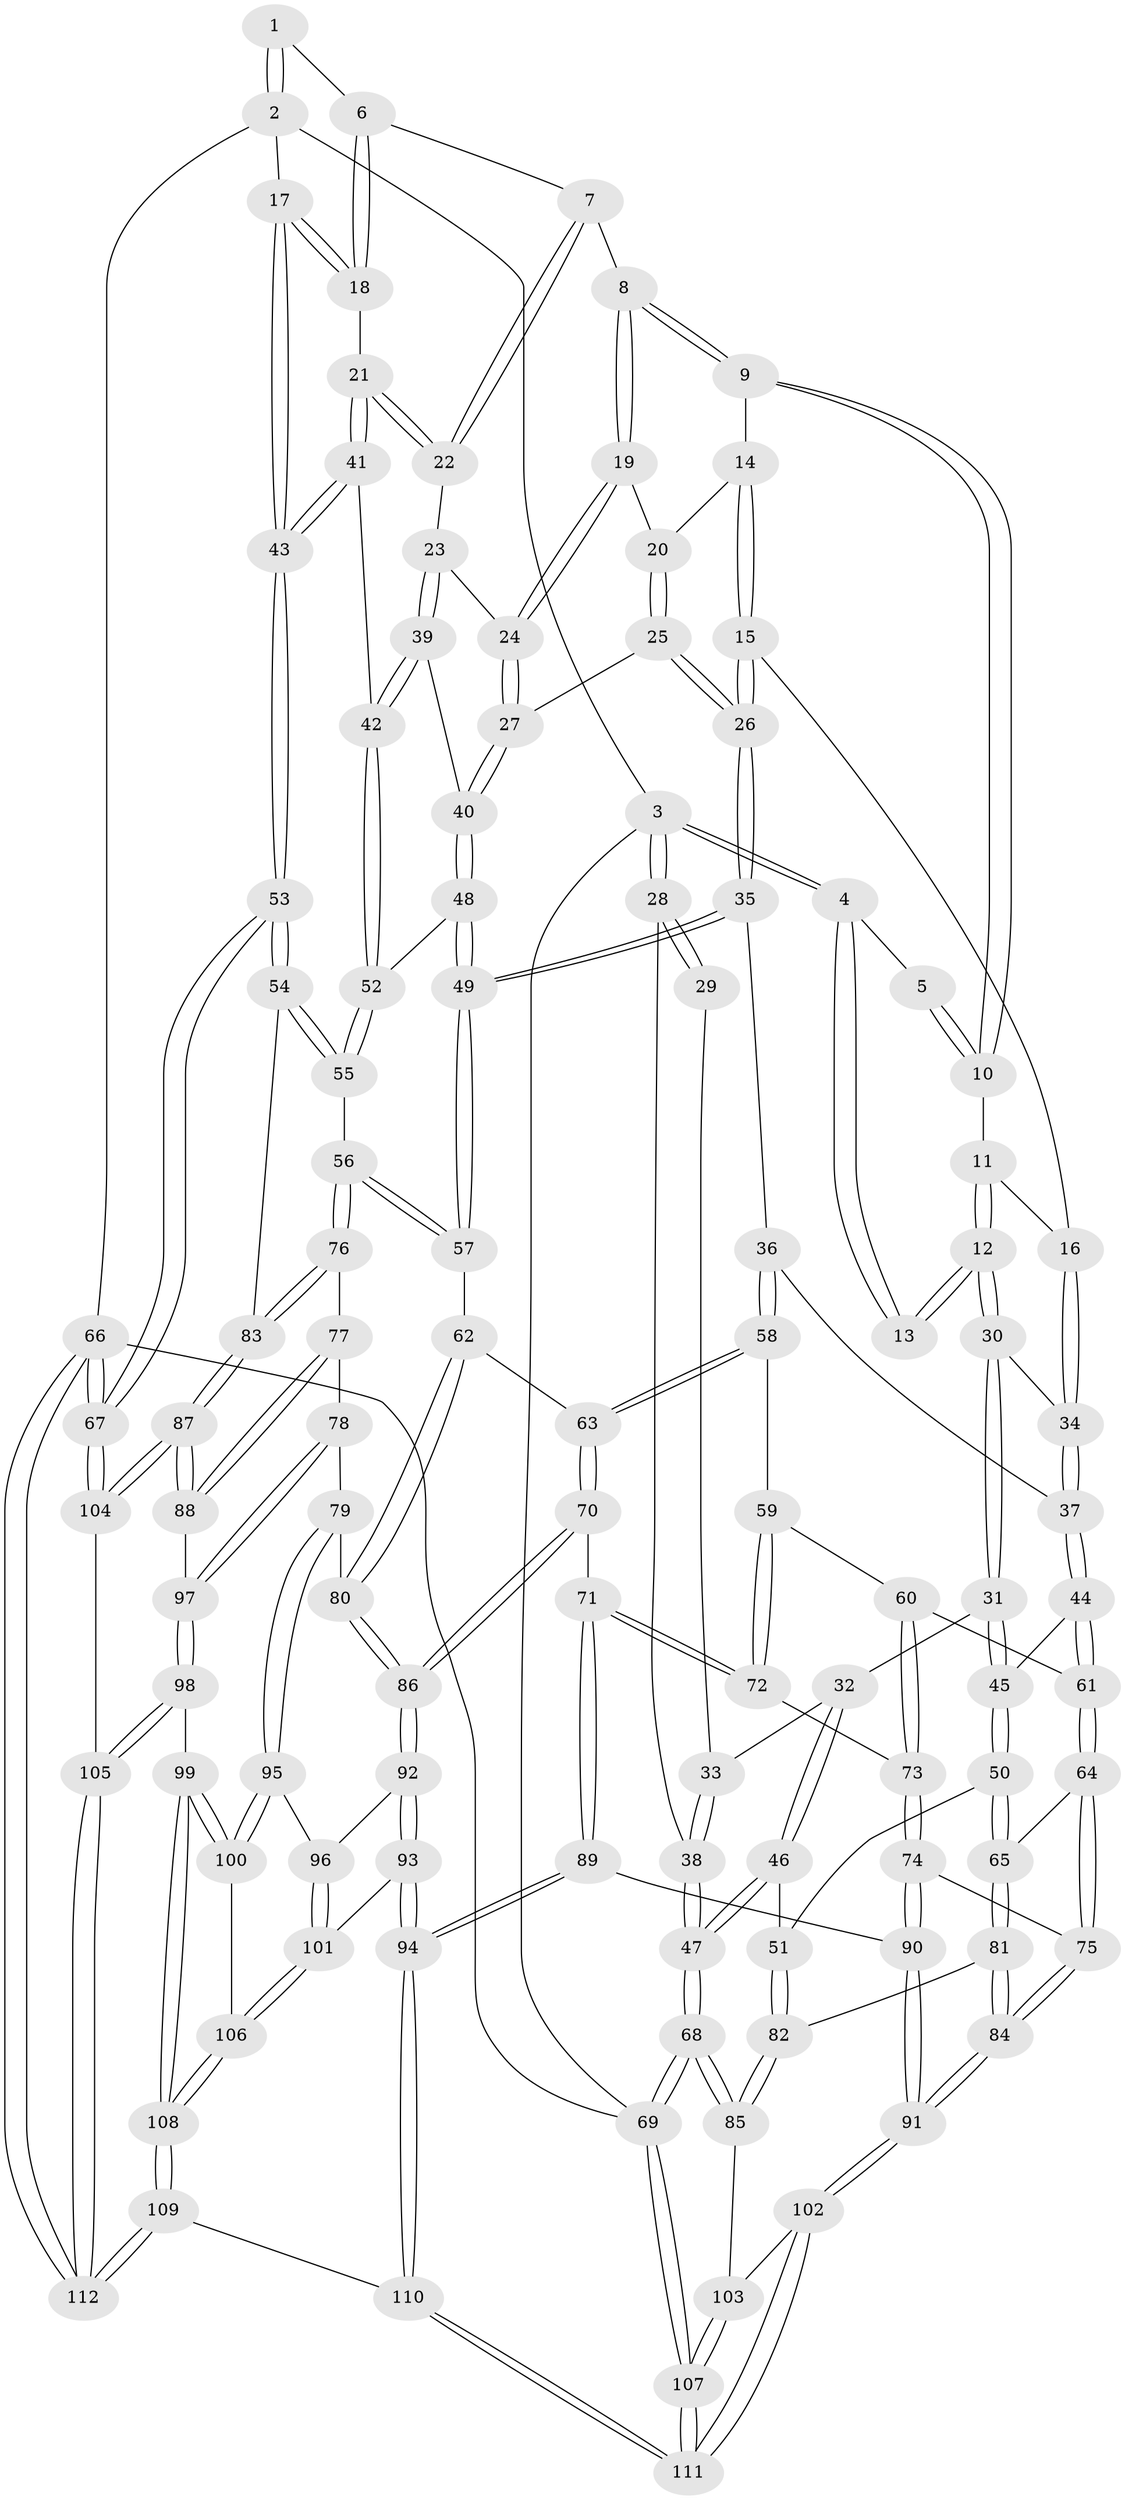 // Generated by graph-tools (version 1.1) at 2025/01/03/09/25 05:01:33]
// undirected, 112 vertices, 277 edges
graph export_dot {
graph [start="1"]
  node [color=gray90,style=filled];
  1 [pos="+0.8153010425712712+0"];
  2 [pos="+1+0"];
  3 [pos="+0+0"];
  4 [pos="+0.0829999025272016+0"];
  5 [pos="+0.6338890979438149+0"];
  6 [pos="+0.7804582347690466+0.08905410682982412"];
  7 [pos="+0.7659824697417758+0.12318812361211275"];
  8 [pos="+0.6776775343659932+0.17882289266776324"];
  9 [pos="+0.591144940722873+0.1274743714387088"];
  10 [pos="+0.5561107175776133+0.031758310243176165"];
  11 [pos="+0.5558769572777548+0.03195515302540042"];
  12 [pos="+0.27029888342943575+0.14710085013589017"];
  13 [pos="+0.21919581741857286+0.07769254669406302"];
  14 [pos="+0.5798873770183895+0.18239472179165891"];
  15 [pos="+0.5161312163363347+0.23566365223174165"];
  16 [pos="+0.46936302976791+0.21320785484066931"];
  17 [pos="+1+0.03994042650636422"];
  18 [pos="+0.9016144696546099+0.21877415304629136"];
  19 [pos="+0.674506665862544+0.18906493550050843"];
  20 [pos="+0.6291205502103687+0.2341255768403731"];
  21 [pos="+0.8450356764834137+0.2919352792738798"];
  22 [pos="+0.7856134763626891+0.2709696099868273"];
  23 [pos="+0.7605428394701625+0.2826363109610421"];
  24 [pos="+0.7251822735003262+0.2828984731459994"];
  25 [pos="+0.6157286512950908+0.3165917961785097"];
  26 [pos="+0.5825603234307377+0.33871725892467175"];
  27 [pos="+0.6490731452566415+0.31363509108240506"];
  28 [pos="+0+0"];
  29 [pos="+0.0732166980673813+0.20844153397611911"];
  30 [pos="+0.2937748914264812+0.21696373269923927"];
  31 [pos="+0.20753074214232653+0.3153115521428639"];
  32 [pos="+0.14151736263717818+0.3251514826614136"];
  33 [pos="+0.05284595260554087+0.2565294264282472"];
  34 [pos="+0.3173739182243553+0.2322866605242999"];
  35 [pos="+0.5690594737070652+0.3706761030278261"];
  36 [pos="+0.49851884777591177+0.41950207881746515"];
  37 [pos="+0.3329047968595653+0.2600249252153356"];
  38 [pos="+0+0.37078284038889664"];
  39 [pos="+0.7510437544048543+0.34872696003759945"];
  40 [pos="+0.7314921434828531+0.39190290897472546"];
  41 [pos="+0.8592055945595747+0.3184709953054001"];
  42 [pos="+0.8324007993918331+0.39924014291048127"];
  43 [pos="+1+0.425856443626815"];
  44 [pos="+0.32499751657027026+0.49549273831646623"];
  45 [pos="+0.21135828317226338+0.4754511597205822"];
  46 [pos="+0+0.49329932897827194"];
  47 [pos="+0+0.4906738041385366"];
  48 [pos="+0.7355137300227895+0.4348966651143873"];
  49 [pos="+0.6982930540727497+0.4695405907473343"];
  50 [pos="+0.1415573195685627+0.526786847953988"];
  51 [pos="+0.0451623376781081+0.5274964631745849"];
  52 [pos="+0.8278167877563929+0.42445666334668464"];
  53 [pos="+1+0.5428363939634203"];
  54 [pos="+1+0.5443509111887378"];
  55 [pos="+0.9101494423258365+0.5251315322336758"];
  56 [pos="+0.8007412108405851+0.5867501350639351"];
  57 [pos="+0.6958552924463227+0.5593750870143825"];
  58 [pos="+0.4657979947509397+0.5207054235799942"];
  59 [pos="+0.4502794229571264+0.52715962931702"];
  60 [pos="+0.3886852701538092+0.5389040052582845"];
  61 [pos="+0.38580781697332517+0.5385078414227537"];
  62 [pos="+0.6888937593709445+0.5642374170923151"];
  63 [pos="+0.5755184370976171+0.596128368311142"];
  64 [pos="+0.272135630944238+0.636539234163742"];
  65 [pos="+0.20011579376292202+0.6153189747948141"];
  66 [pos="+1+1"];
  67 [pos="+1+0.9394444336525356"];
  68 [pos="+0+0.7212603304576803"];
  69 [pos="+0+1"];
  70 [pos="+0.5717610126254304+0.7050713417238988"];
  71 [pos="+0.4581753822092536+0.7153719655656623"];
  72 [pos="+0.45209765613514197+0.7103619456252176"];
  73 [pos="+0.3759924172945998+0.70568378609486"];
  74 [pos="+0.363063238175395+0.718231496006029"];
  75 [pos="+0.27636059255508755+0.6601899503428789"];
  76 [pos="+0.806279732234594+0.6373657971151774"];
  77 [pos="+0.8043402895551107+0.6593720109416734"];
  78 [pos="+0.7248770807100917+0.7369001084680965"];
  79 [pos="+0.7110774230291594+0.734596083260524"];
  80 [pos="+0.709026407947915+0.7330404583017321"];
  81 [pos="+0.14602687326884364+0.7444529361335097"];
  82 [pos="+0.1227504241125427+0.7437234878098963"];
  83 [pos="+0.9608491765079618+0.7005546629084257"];
  84 [pos="+0.22660345561078016+0.7913759114651403"];
  85 [pos="+0.06193258779665439+0.7734782126249578"];
  86 [pos="+0.5781466024066778+0.718844669400744"];
  87 [pos="+0.8883073632109886+0.7739521499131476"];
  88 [pos="+0.8695776364528699+0.7599828223722568"];
  89 [pos="+0.43935599450301716+0.8555980452986034"];
  90 [pos="+0.33340131285609914+0.8224620608511866"];
  91 [pos="+0.26304759917578996+0.8409871352538033"];
  92 [pos="+0.5767095818604292+0.7290562433276926"];
  93 [pos="+0.45043018320764777+0.8578812454324525"];
  94 [pos="+0.44323673315934103+0.8584710746028144"];
  95 [pos="+0.6603338481342501+0.8463180171670274"];
  96 [pos="+0.5957977473135291+0.7813886387339661"];
  97 [pos="+0.7362935840464551+0.7478973636652001"];
  98 [pos="+0.7852095351865808+0.8864171507087432"];
  99 [pos="+0.7094811260803585+0.8996768690425357"];
  100 [pos="+0.6651231768184673+0.8652543159157703"];
  101 [pos="+0.5414952320282079+0.8887509742934535"];
  102 [pos="+0.240089623970659+0.8980000417043794"];
  103 [pos="+0.07895804927776746+0.8751233820795696"];
  104 [pos="+0.8862523987206673+0.8067358302903064"];
  105 [pos="+0.8408157578325667+0.8985658643256967"];
  106 [pos="+0.5556955289406799+0.8998915051302208"];
  107 [pos="+0+1"];
  108 [pos="+0.6029400536037008+1"];
  109 [pos="+0.591530181857844+1"];
  110 [pos="+0.3948005148691437+1"];
  111 [pos="+0.22560089442267417+1"];
  112 [pos="+1+1"];
  1 -- 2;
  1 -- 2;
  1 -- 6;
  2 -- 3;
  2 -- 17;
  2 -- 66;
  3 -- 4;
  3 -- 4;
  3 -- 28;
  3 -- 28;
  3 -- 69;
  4 -- 5;
  4 -- 13;
  4 -- 13;
  5 -- 10;
  5 -- 10;
  6 -- 7;
  6 -- 18;
  6 -- 18;
  7 -- 8;
  7 -- 22;
  7 -- 22;
  8 -- 9;
  8 -- 9;
  8 -- 19;
  8 -- 19;
  9 -- 10;
  9 -- 10;
  9 -- 14;
  10 -- 11;
  11 -- 12;
  11 -- 12;
  11 -- 16;
  12 -- 13;
  12 -- 13;
  12 -- 30;
  12 -- 30;
  14 -- 15;
  14 -- 15;
  14 -- 20;
  15 -- 16;
  15 -- 26;
  15 -- 26;
  16 -- 34;
  16 -- 34;
  17 -- 18;
  17 -- 18;
  17 -- 43;
  17 -- 43;
  18 -- 21;
  19 -- 20;
  19 -- 24;
  19 -- 24;
  20 -- 25;
  20 -- 25;
  21 -- 22;
  21 -- 22;
  21 -- 41;
  21 -- 41;
  22 -- 23;
  23 -- 24;
  23 -- 39;
  23 -- 39;
  24 -- 27;
  24 -- 27;
  25 -- 26;
  25 -- 26;
  25 -- 27;
  26 -- 35;
  26 -- 35;
  27 -- 40;
  27 -- 40;
  28 -- 29;
  28 -- 29;
  28 -- 38;
  29 -- 33;
  30 -- 31;
  30 -- 31;
  30 -- 34;
  31 -- 32;
  31 -- 45;
  31 -- 45;
  32 -- 33;
  32 -- 46;
  32 -- 46;
  33 -- 38;
  33 -- 38;
  34 -- 37;
  34 -- 37;
  35 -- 36;
  35 -- 49;
  35 -- 49;
  36 -- 37;
  36 -- 58;
  36 -- 58;
  37 -- 44;
  37 -- 44;
  38 -- 47;
  38 -- 47;
  39 -- 40;
  39 -- 42;
  39 -- 42;
  40 -- 48;
  40 -- 48;
  41 -- 42;
  41 -- 43;
  41 -- 43;
  42 -- 52;
  42 -- 52;
  43 -- 53;
  43 -- 53;
  44 -- 45;
  44 -- 61;
  44 -- 61;
  45 -- 50;
  45 -- 50;
  46 -- 47;
  46 -- 47;
  46 -- 51;
  47 -- 68;
  47 -- 68;
  48 -- 49;
  48 -- 49;
  48 -- 52;
  49 -- 57;
  49 -- 57;
  50 -- 51;
  50 -- 65;
  50 -- 65;
  51 -- 82;
  51 -- 82;
  52 -- 55;
  52 -- 55;
  53 -- 54;
  53 -- 54;
  53 -- 67;
  53 -- 67;
  54 -- 55;
  54 -- 55;
  54 -- 83;
  55 -- 56;
  56 -- 57;
  56 -- 57;
  56 -- 76;
  56 -- 76;
  57 -- 62;
  58 -- 59;
  58 -- 63;
  58 -- 63;
  59 -- 60;
  59 -- 72;
  59 -- 72;
  60 -- 61;
  60 -- 73;
  60 -- 73;
  61 -- 64;
  61 -- 64;
  62 -- 63;
  62 -- 80;
  62 -- 80;
  63 -- 70;
  63 -- 70;
  64 -- 65;
  64 -- 75;
  64 -- 75;
  65 -- 81;
  65 -- 81;
  66 -- 67;
  66 -- 67;
  66 -- 112;
  66 -- 112;
  66 -- 69;
  67 -- 104;
  67 -- 104;
  68 -- 69;
  68 -- 69;
  68 -- 85;
  68 -- 85;
  69 -- 107;
  69 -- 107;
  70 -- 71;
  70 -- 86;
  70 -- 86;
  71 -- 72;
  71 -- 72;
  71 -- 89;
  71 -- 89;
  72 -- 73;
  73 -- 74;
  73 -- 74;
  74 -- 75;
  74 -- 90;
  74 -- 90;
  75 -- 84;
  75 -- 84;
  76 -- 77;
  76 -- 83;
  76 -- 83;
  77 -- 78;
  77 -- 88;
  77 -- 88;
  78 -- 79;
  78 -- 97;
  78 -- 97;
  79 -- 80;
  79 -- 95;
  79 -- 95;
  80 -- 86;
  80 -- 86;
  81 -- 82;
  81 -- 84;
  81 -- 84;
  82 -- 85;
  82 -- 85;
  83 -- 87;
  83 -- 87;
  84 -- 91;
  84 -- 91;
  85 -- 103;
  86 -- 92;
  86 -- 92;
  87 -- 88;
  87 -- 88;
  87 -- 104;
  87 -- 104;
  88 -- 97;
  89 -- 90;
  89 -- 94;
  89 -- 94;
  90 -- 91;
  90 -- 91;
  91 -- 102;
  91 -- 102;
  92 -- 93;
  92 -- 93;
  92 -- 96;
  93 -- 94;
  93 -- 94;
  93 -- 101;
  94 -- 110;
  94 -- 110;
  95 -- 96;
  95 -- 100;
  95 -- 100;
  96 -- 101;
  96 -- 101;
  97 -- 98;
  97 -- 98;
  98 -- 99;
  98 -- 105;
  98 -- 105;
  99 -- 100;
  99 -- 100;
  99 -- 108;
  99 -- 108;
  100 -- 106;
  101 -- 106;
  101 -- 106;
  102 -- 103;
  102 -- 111;
  102 -- 111;
  103 -- 107;
  103 -- 107;
  104 -- 105;
  105 -- 112;
  105 -- 112;
  106 -- 108;
  106 -- 108;
  107 -- 111;
  107 -- 111;
  108 -- 109;
  108 -- 109;
  109 -- 110;
  109 -- 112;
  109 -- 112;
  110 -- 111;
  110 -- 111;
}
